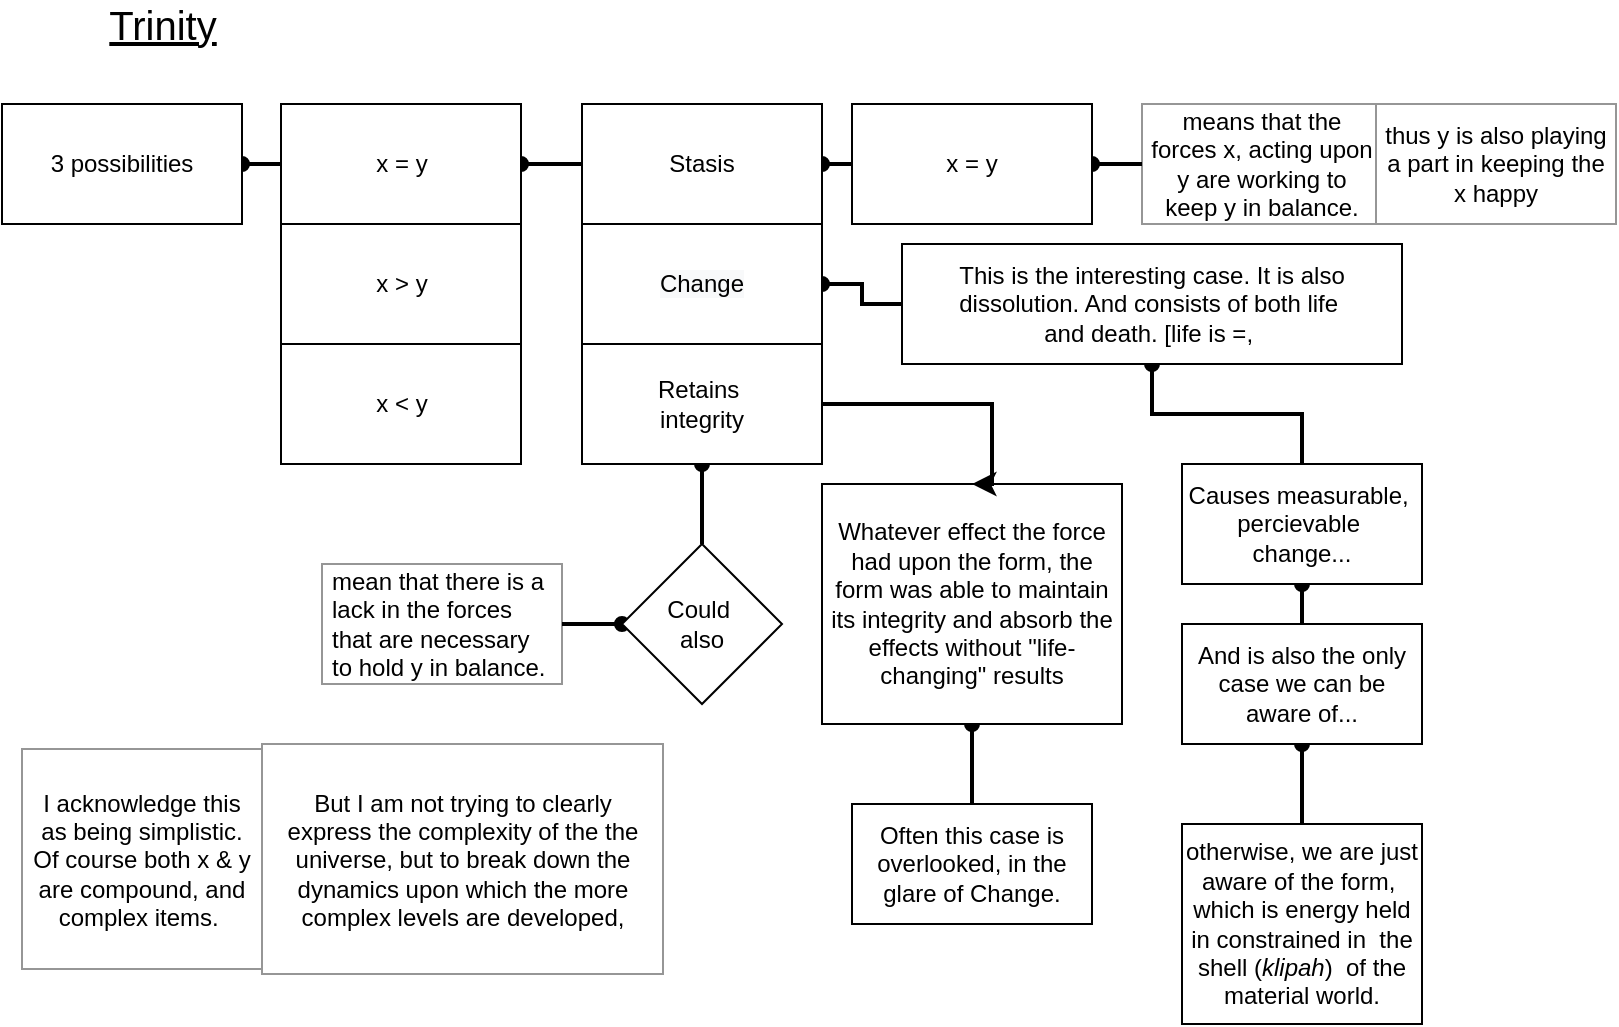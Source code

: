 <mxfile version="20.3.0" type="device"><diagram id="hP3dzESAZvYSwN5RfGOo" name="Page-1"><mxGraphModel dx="1422" dy="803" grid="1" gridSize="10" guides="1" tooltips="1" connect="1" arrows="1" fold="1" page="1" pageScale="1" pageWidth="827" pageHeight="1169" math="0" shadow="0"><root><mxCell id="0"/><mxCell id="1" parent="0"/><mxCell id="6ZJMV_dVPluZYB-3S7f5-34" value="&lt;font style=&quot;font-size: 20px&quot;&gt;&lt;u&gt;Trinity&lt;/u&gt;&lt;/font&gt;" style="text;html=1;align=center;verticalAlign=middle;resizable=0;points=[];autosize=1;strokeColor=none;fillColor=none;fontSize=12;" parent="1" vertex="1"><mxGeometry x="55" y="20" width="70" height="20" as="geometry"/></mxCell><mxCell id="6ZJMV_dVPluZYB-3S7f5-35" value="" style="edgeStyle=orthogonalEdgeStyle;rounded=0;orthogonalLoop=1;jettySize=auto;html=1;fontSize=12;startArrow=oval;startFill=1;endArrow=none;endFill=0;endSize=6;strokeWidth=2;" parent="1" source="6ZJMV_dVPluZYB-3S7f5-36" target="6ZJMV_dVPluZYB-3S7f5-38" edge="1"><mxGeometry relative="1" as="geometry"/></mxCell><mxCell id="6ZJMV_dVPluZYB-3S7f5-36" value="3 possibilities" style="whiteSpace=wrap;html=1;fontSize=12;strokeColor=default;" parent="1" vertex="1"><mxGeometry x="10" y="70" width="120" height="60" as="geometry"/></mxCell><mxCell id="6ZJMV_dVPluZYB-3S7f5-37" value="" style="edgeStyle=orthogonalEdgeStyle;rounded=0;orthogonalLoop=1;jettySize=auto;html=1;fontSize=12;startArrow=oval;startFill=1;endArrow=none;endFill=0;endSize=6;strokeWidth=2;" parent="1" source="6ZJMV_dVPluZYB-3S7f5-38" target="6ZJMV_dVPluZYB-3S7f5-41" edge="1"><mxGeometry relative="1" as="geometry"/></mxCell><mxCell id="6ZJMV_dVPluZYB-3S7f5-38" value="x = y" style="whiteSpace=wrap;html=1;" parent="1" vertex="1"><mxGeometry x="149.5" y="70" width="120" height="60" as="geometry"/></mxCell><mxCell id="6ZJMV_dVPluZYB-3S7f5-39" value="x &amp;gt; y" style="whiteSpace=wrap;html=1;" parent="1" vertex="1"><mxGeometry x="149.5" y="130" width="120" height="60" as="geometry"/></mxCell><mxCell id="6ZJMV_dVPluZYB-3S7f5-40" value="" style="edgeStyle=none;rounded=0;orthogonalLoop=1;jettySize=auto;html=1;fontSize=12;startArrow=oval;startFill=1;endArrow=none;endFill=0;endSize=6;strokeWidth=2;" parent="1" source="6ZJMV_dVPluZYB-3S7f5-41" target="6ZJMV_dVPluZYB-3S7f5-51" edge="1"><mxGeometry relative="1" as="geometry"/></mxCell><mxCell id="6ZJMV_dVPluZYB-3S7f5-41" value="Stasis" style="whiteSpace=wrap;html=1;" parent="1" vertex="1"><mxGeometry x="300" y="70" width="120" height="60" as="geometry"/></mxCell><mxCell id="6ZJMV_dVPluZYB-3S7f5-42" style="edgeStyle=orthogonalEdgeStyle;rounded=0;orthogonalLoop=1;jettySize=auto;html=1;entryX=0;entryY=0.5;entryDx=0;entryDy=0;fontSize=12;startArrow=oval;startFill=1;endArrow=none;endFill=0;endSize=6;strokeWidth=2;" parent="1" source="6ZJMV_dVPluZYB-3S7f5-43" target="6ZJMV_dVPluZYB-3S7f5-46" edge="1"><mxGeometry relative="1" as="geometry"/></mxCell><mxCell id="6ZJMV_dVPluZYB-3S7f5-43" value="&lt;meta charset=&quot;utf-8&quot;&gt;&lt;span style=&quot;color: rgb(0, 0, 0); font-family: helvetica; font-size: 12px; font-style: normal; font-weight: 400; letter-spacing: normal; text-align: center; text-indent: 0px; text-transform: none; word-spacing: 0px; background-color: rgb(248, 249, 250); display: inline; float: none;&quot;&gt;Change&lt;/span&gt;" style="whiteSpace=wrap;html=1;" parent="1" vertex="1"><mxGeometry x="300" y="130" width="120" height="60" as="geometry"/></mxCell><mxCell id="6ZJMV_dVPluZYB-3S7f5-44" value="" style="edgeStyle=orthogonalEdgeStyle;rounded=0;orthogonalLoop=1;jettySize=auto;html=1;fontSize=12;startArrow=oval;startFill=1;endArrow=none;endFill=0;endSize=6;strokeWidth=2;exitX=0.5;exitY=1;exitDx=0;exitDy=0;" parent="1" source="6ZJMV_dVPluZYB-3S7f5-53" target="6ZJMV_dVPluZYB-3S7f5-47" edge="1"><mxGeometry relative="1" as="geometry"><mxPoint x="370.5" y="537.5" as="sourcePoint"/></mxGeometry></mxCell><mxCell id="6ZJMV_dVPluZYB-3S7f5-45" value="" style="edgeStyle=orthogonalEdgeStyle;rounded=0;orthogonalLoop=1;jettySize=auto;html=1;fontSize=12;startArrow=oval;startFill=1;endArrow=none;endFill=0;endSize=6;strokeWidth=2;" parent="1" source="6ZJMV_dVPluZYB-3S7f5-46" target="6ZJMV_dVPluZYB-3S7f5-61" edge="1"><mxGeometry relative="1" as="geometry"/></mxCell><mxCell id="6ZJMV_dVPluZYB-3S7f5-46" value="This is the interesting case. It is also dissolution. And consists of both life&amp;nbsp;&lt;br&gt;and death. [life is =,&amp;nbsp;" style="whiteSpace=wrap;html=1;" parent="1" vertex="1"><mxGeometry x="460" y="140" width="250" height="60" as="geometry"/></mxCell><mxCell id="6ZJMV_dVPluZYB-3S7f5-47" value="Often this case is overlooked, in the glare of Change." style="whiteSpace=wrap;html=1;" parent="1" vertex="1"><mxGeometry x="435" y="420" width="120" height="60" as="geometry"/></mxCell><mxCell id="6ZJMV_dVPluZYB-3S7f5-48" value="means that the forces x, acting upon y are working to keep y in balance." style="whiteSpace=wrap;html=1;rounded=0;strokeColor=#969696;spacing=5;" parent="1" vertex="1"><mxGeometry x="580" y="70" width="120" height="60" as="geometry"/></mxCell><mxCell id="6ZJMV_dVPluZYB-3S7f5-49" value="thus y is also playing a part in keeping the x happy" style="whiteSpace=wrap;html=1;rounded=0;strokeColor=#969696;spacing=5;" parent="1" vertex="1"><mxGeometry x="697" y="70" width="120" height="60" as="geometry"/></mxCell><mxCell id="6ZJMV_dVPluZYB-3S7f5-50" value="" style="edgeStyle=none;rounded=0;orthogonalLoop=1;jettySize=auto;html=1;fontSize=12;startArrow=oval;startFill=1;endArrow=none;endFill=0;endSize=6;strokeWidth=2;" parent="1" source="6ZJMV_dVPluZYB-3S7f5-51" target="6ZJMV_dVPluZYB-3S7f5-48" edge="1"><mxGeometry relative="1" as="geometry"/></mxCell><mxCell id="6ZJMV_dVPluZYB-3S7f5-51" value="x = y" style="whiteSpace=wrap;html=1;fontSize=12;strokeColor=default;" parent="1" vertex="1"><mxGeometry x="435" y="70" width="120" height="60" as="geometry"/></mxCell><mxCell id="6ZJMV_dVPluZYB-3S7f5-52" value="mean that there is a lack in the forces that are necessary to hold y in balance." style="rounded=0;whiteSpace=wrap;html=1;strokeColor=#969696;align=left;spacing=5;fontSize=12;" parent="1" vertex="1"><mxGeometry x="170" y="300" width="120" height="60" as="geometry"/></mxCell><mxCell id="6ZJMV_dVPluZYB-3S7f5-53" value="Whatever effect the force had upon the form, the form was able to maintain its integrity and absorb the effects without &quot;life-changing&quot; results" style="whiteSpace=wrap;html=1;" parent="1" vertex="1"><mxGeometry x="420" y="260" width="150" height="120" as="geometry"/></mxCell><mxCell id="6ZJMV_dVPluZYB-3S7f5-54" value="" style="edgeStyle=orthogonalEdgeStyle;rounded=0;orthogonalLoop=1;jettySize=auto;html=1;fontSize=12;startArrow=oval;startFill=1;endArrow=none;endFill=0;endSize=6;strokeWidth=2;" parent="1" source="6ZJMV_dVPluZYB-3S7f5-56" target="6ZJMV_dVPluZYB-3S7f5-58" edge="1"><mxGeometry relative="1" as="geometry"/></mxCell><mxCell id="6ZJMV_dVPluZYB-3S7f5-55" style="edgeStyle=orthogonalEdgeStyle;rounded=0;orthogonalLoop=1;jettySize=auto;html=1;entryX=0.5;entryY=0;entryDx=0;entryDy=0;strokeColor=#000000;strokeWidth=2;" parent="1" source="6ZJMV_dVPluZYB-3S7f5-56" target="6ZJMV_dVPluZYB-3S7f5-53" edge="1"><mxGeometry relative="1" as="geometry"><Array as="points"><mxPoint x="505" y="220"/></Array></mxGeometry></mxCell><mxCell id="6ZJMV_dVPluZYB-3S7f5-56" value="Retains&amp;nbsp;&lt;br&gt;integrity" style="whiteSpace=wrap;html=1;" parent="1" vertex="1"><mxGeometry x="300" y="190" width="120" height="60" as="geometry"/></mxCell><mxCell id="6ZJMV_dVPluZYB-3S7f5-57" value="" style="edgeStyle=orthogonalEdgeStyle;rounded=0;orthogonalLoop=1;jettySize=auto;html=1;fontSize=12;startArrow=oval;startFill=1;endArrow=none;endFill=0;endSize=6;strokeWidth=2;" parent="1" source="6ZJMV_dVPluZYB-3S7f5-58" target="6ZJMV_dVPluZYB-3S7f5-52" edge="1"><mxGeometry relative="1" as="geometry"/></mxCell><mxCell id="6ZJMV_dVPluZYB-3S7f5-58" value="Could&amp;nbsp;&lt;br&gt;also" style="rhombus;whiteSpace=wrap;html=1;fontSize=12;strokeColor=default;" parent="1" vertex="1"><mxGeometry x="320" y="290" width="80" height="80" as="geometry"/></mxCell><mxCell id="6ZJMV_dVPluZYB-3S7f5-59" value="x &amp;lt; y" style="whiteSpace=wrap;html=1;" parent="1" vertex="1"><mxGeometry x="149.5" y="190" width="120" height="60" as="geometry"/></mxCell><mxCell id="6ZJMV_dVPluZYB-3S7f5-60" value="" style="edgeStyle=orthogonalEdgeStyle;rounded=0;orthogonalLoop=1;jettySize=auto;html=1;fontSize=12;startArrow=oval;startFill=1;endArrow=none;endFill=0;endSize=6;strokeWidth=2;" parent="1" source="6ZJMV_dVPluZYB-3S7f5-61" target="6ZJMV_dVPluZYB-3S7f5-63" edge="1"><mxGeometry relative="1" as="geometry"/></mxCell><mxCell id="6ZJMV_dVPluZYB-3S7f5-61" value="Causes measurable,&amp;nbsp;&lt;br&gt;percievable&amp;nbsp;&lt;br&gt;change..." style="whiteSpace=wrap;html=1;" parent="1" vertex="1"><mxGeometry x="600" y="250" width="120" height="60" as="geometry"/></mxCell><mxCell id="6ZJMV_dVPluZYB-3S7f5-62" value="" style="edgeStyle=orthogonalEdgeStyle;rounded=0;orthogonalLoop=1;jettySize=auto;html=1;fontSize=12;startArrow=oval;startFill=1;endArrow=none;endFill=0;endSize=6;strokeWidth=2;" parent="1" source="6ZJMV_dVPluZYB-3S7f5-63" target="6ZJMV_dVPluZYB-3S7f5-64" edge="1"><mxGeometry relative="1" as="geometry"/></mxCell><mxCell id="6ZJMV_dVPluZYB-3S7f5-63" value="And is also the only case we can be aware of..." style="whiteSpace=wrap;html=1;" parent="1" vertex="1"><mxGeometry x="600" y="330" width="120" height="60" as="geometry"/></mxCell><mxCell id="6ZJMV_dVPluZYB-3S7f5-64" value="otherwise, we are just aware of the form,&amp;nbsp;&lt;br&gt;which is energy held in constrained in&amp;nbsp; the shell (&lt;i&gt;klipah&lt;/i&gt;)&amp;nbsp; of the material world." style="whiteSpace=wrap;html=1;" parent="1" vertex="1"><mxGeometry x="600" y="430" width="120" height="100" as="geometry"/></mxCell><mxCell id="6ZJMV_dVPluZYB-3S7f5-65" value="I acknowledge this as being simplistic. Of course both x &amp;amp; y are compound, and complex items.&amp;nbsp;" style="whiteSpace=wrap;html=1;rounded=0;strokeColor=#969696;spacing=5;" parent="1" vertex="1"><mxGeometry x="20" y="392.5" width="120" height="110" as="geometry"/></mxCell><mxCell id="6ZJMV_dVPluZYB-3S7f5-66" value="But I am not trying to clearly express the complexity of the the universe, but to break down the dynamics upon which the more complex levels are developed," style="whiteSpace=wrap;html=1;rounded=0;strokeColor=#969696;spacing=5;" parent="1" vertex="1"><mxGeometry x="140" y="390" width="200.5" height="115" as="geometry"/></mxCell></root></mxGraphModel></diagram></mxfile>